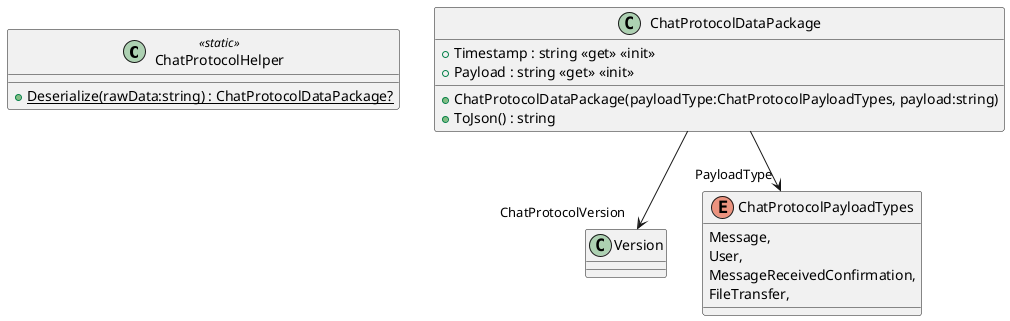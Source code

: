 @startuml
class ChatProtocolHelper <<static>> {
    + {static} Deserialize(rawData:string) : ChatProtocolDataPackage?
}
class ChatProtocolDataPackage {
    + ChatProtocolDataPackage(payloadType:ChatProtocolPayloadTypes, payload:string)
    + Timestamp : string <<get>> <<init>>
    + Payload : string <<get>> <<init>>
    + ToJson() : string
}
ChatProtocolDataPackage --> "ChatProtocolVersion" Version
ChatProtocolDataPackage --> "PayloadType" ChatProtocolPayloadTypes
enum ChatProtocolPayloadTypes {
    Message,
    User,
    MessageReceivedConfirmation,
    FileTransfer,
}
@enduml
